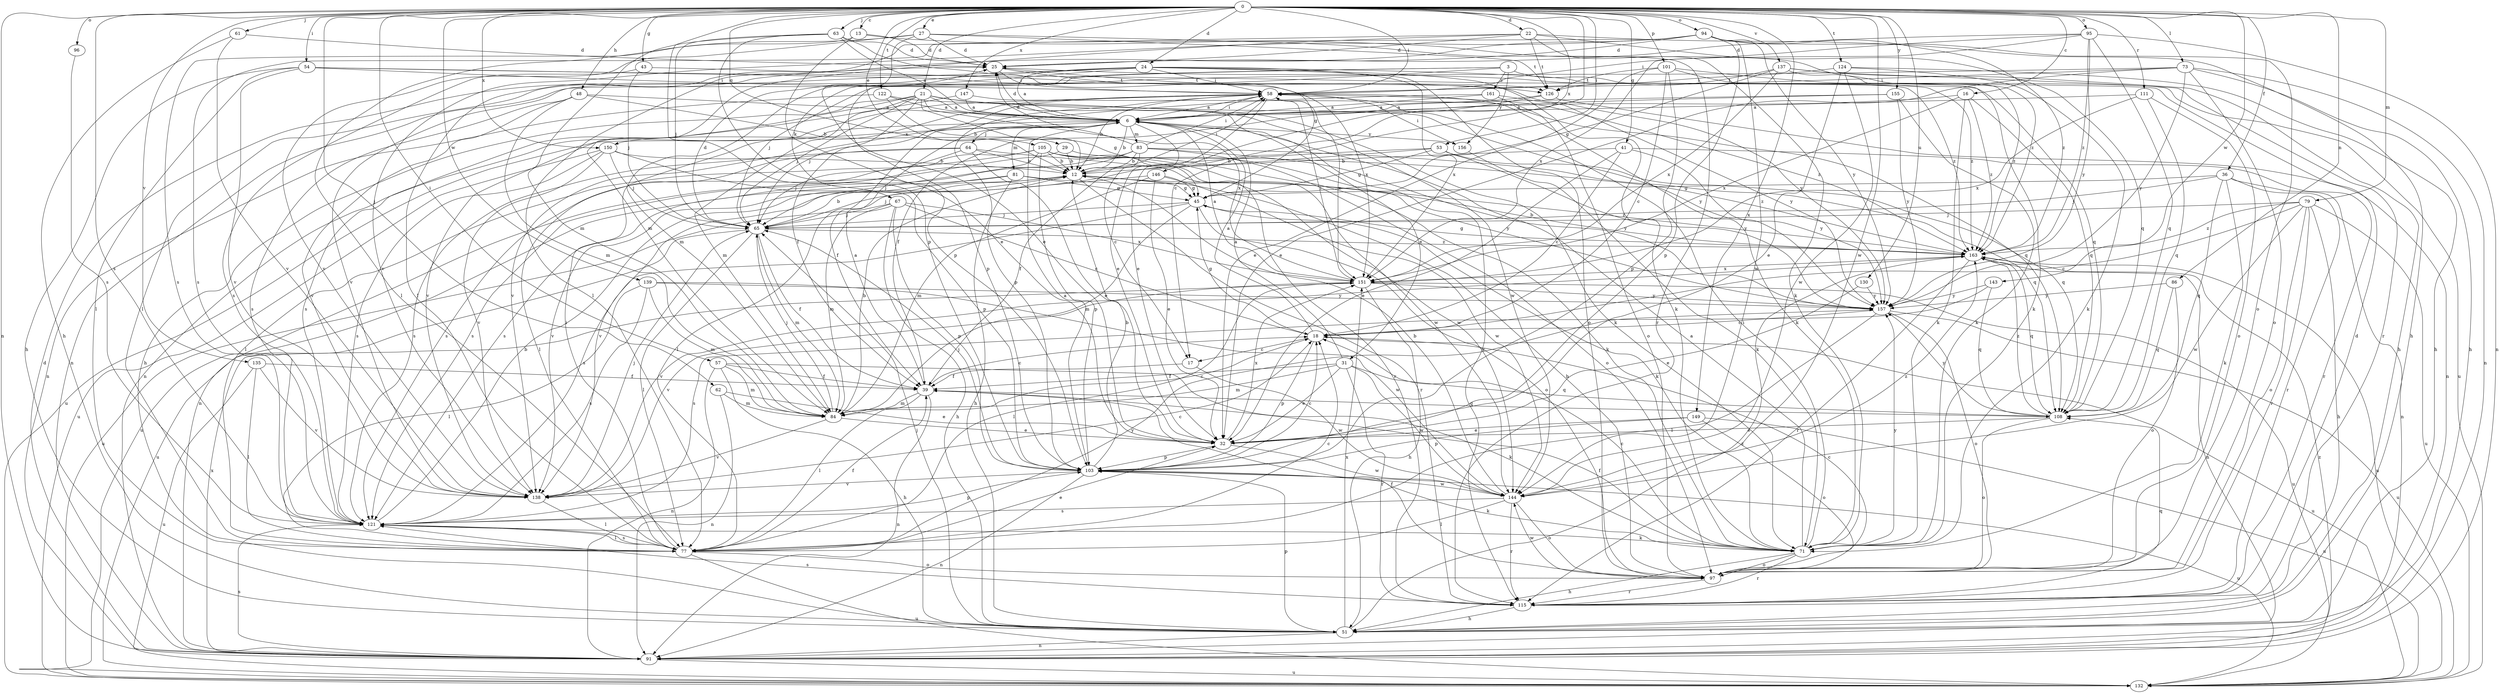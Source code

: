 strict digraph  {
0;
3;
6;
12;
13;
16;
17;
18;
21;
22;
24;
25;
27;
29;
31;
32;
36;
39;
41;
43;
45;
48;
51;
53;
54;
57;
58;
61;
62;
63;
64;
65;
67;
71;
73;
77;
79;
81;
83;
84;
86;
91;
94;
95;
96;
97;
101;
103;
105;
108;
111;
115;
121;
122;
124;
126;
130;
132;
135;
137;
138;
139;
143;
144;
146;
147;
149;
150;
151;
155;
156;
157;
161;
163;
0 -> 13  [label=c];
0 -> 16  [label=c];
0 -> 17  [label=c];
0 -> 21  [label=d];
0 -> 22  [label=d];
0 -> 24  [label=d];
0 -> 27  [label=e];
0 -> 29  [label=e];
0 -> 36  [label=f];
0 -> 41  [label=g];
0 -> 43  [label=g];
0 -> 48  [label=h];
0 -> 53  [label=i];
0 -> 54  [label=i];
0 -> 57  [label=i];
0 -> 58  [label=i];
0 -> 61  [label=j];
0 -> 62  [label=j];
0 -> 63  [label=j];
0 -> 73  [label=l];
0 -> 79  [label=m];
0 -> 86  [label=n];
0 -> 91  [label=n];
0 -> 94  [label=o];
0 -> 95  [label=o];
0 -> 96  [label=o];
0 -> 101  [label=p];
0 -> 103  [label=p];
0 -> 105  [label=q];
0 -> 111  [label=r];
0 -> 121  [label=s];
0 -> 122  [label=t];
0 -> 124  [label=t];
0 -> 130  [label=u];
0 -> 135  [label=v];
0 -> 137  [label=v];
0 -> 139  [label=w];
0 -> 143  [label=w];
0 -> 144  [label=w];
0 -> 146  [label=x];
0 -> 147  [label=x];
0 -> 149  [label=x];
0 -> 150  [label=x];
0 -> 155  [label=y];
3 -> 67  [label=k];
3 -> 91  [label=n];
3 -> 103  [label=p];
3 -> 156  [label=y];
3 -> 161  [label=z];
3 -> 163  [label=z];
6 -> 12  [label=b];
6 -> 17  [label=c];
6 -> 25  [label=d];
6 -> 31  [label=e];
6 -> 39  [label=f];
6 -> 58  [label=i];
6 -> 64  [label=j];
6 -> 81  [label=m];
6 -> 83  [label=m];
6 -> 132  [label=u];
6 -> 150  [label=x];
6 -> 156  [label=y];
12 -> 45  [label=g];
12 -> 58  [label=i];
12 -> 115  [label=r];
12 -> 138  [label=v];
13 -> 25  [label=d];
13 -> 77  [label=l];
13 -> 103  [label=p];
13 -> 163  [label=z];
16 -> 6  [label=a];
16 -> 71  [label=k];
16 -> 108  [label=q];
16 -> 151  [label=x];
16 -> 163  [label=z];
17 -> 39  [label=f];
17 -> 144  [label=w];
18 -> 6  [label=a];
18 -> 17  [label=c];
18 -> 45  [label=g];
18 -> 103  [label=p];
18 -> 132  [label=u];
21 -> 6  [label=a];
21 -> 39  [label=f];
21 -> 45  [label=g];
21 -> 51  [label=h];
21 -> 65  [label=j];
21 -> 71  [label=k];
21 -> 84  [label=m];
21 -> 115  [label=r];
21 -> 138  [label=v];
21 -> 144  [label=w];
21 -> 151  [label=x];
22 -> 25  [label=d];
22 -> 51  [label=h];
22 -> 71  [label=k];
22 -> 77  [label=l];
22 -> 84  [label=m];
22 -> 108  [label=q];
22 -> 126  [label=t];
24 -> 6  [label=a];
24 -> 58  [label=i];
24 -> 71  [label=k];
24 -> 77  [label=l];
24 -> 84  [label=m];
24 -> 97  [label=o];
24 -> 138  [label=v];
24 -> 151  [label=x];
24 -> 163  [label=z];
25 -> 58  [label=i];
25 -> 126  [label=t];
25 -> 157  [label=y];
27 -> 25  [label=d];
27 -> 32  [label=e];
27 -> 115  [label=r];
27 -> 121  [label=s];
27 -> 126  [label=t];
27 -> 138  [label=v];
29 -> 12  [label=b];
29 -> 121  [label=s];
29 -> 163  [label=z];
31 -> 6  [label=a];
31 -> 32  [label=e];
31 -> 39  [label=f];
31 -> 84  [label=m];
31 -> 108  [label=q];
31 -> 115  [label=r];
31 -> 144  [label=w];
32 -> 103  [label=p];
32 -> 144  [label=w];
32 -> 151  [label=x];
36 -> 45  [label=g];
36 -> 65  [label=j];
36 -> 71  [label=k];
36 -> 91  [label=n];
36 -> 108  [label=q];
36 -> 115  [label=r];
39 -> 6  [label=a];
39 -> 18  [label=c];
39 -> 77  [label=l];
39 -> 84  [label=m];
39 -> 91  [label=n];
39 -> 108  [label=q];
41 -> 12  [label=b];
41 -> 18  [label=c];
41 -> 32  [label=e];
41 -> 115  [label=r];
41 -> 157  [label=y];
43 -> 65  [label=j];
43 -> 121  [label=s];
43 -> 126  [label=t];
45 -> 65  [label=j];
45 -> 71  [label=k];
45 -> 84  [label=m];
45 -> 97  [label=o];
45 -> 121  [label=s];
48 -> 6  [label=a];
48 -> 12  [label=b];
48 -> 84  [label=m];
48 -> 121  [label=s];
48 -> 138  [label=v];
51 -> 65  [label=j];
51 -> 91  [label=n];
51 -> 103  [label=p];
51 -> 151  [label=x];
51 -> 163  [label=z];
53 -> 12  [label=b];
53 -> 45  [label=g];
53 -> 77  [label=l];
53 -> 108  [label=q];
53 -> 157  [label=y];
54 -> 51  [label=h];
54 -> 58  [label=i];
54 -> 77  [label=l];
54 -> 108  [label=q];
54 -> 138  [label=v];
54 -> 151  [label=x];
57 -> 39  [label=f];
57 -> 51  [label=h];
57 -> 71  [label=k];
57 -> 84  [label=m];
57 -> 91  [label=n];
58 -> 6  [label=a];
58 -> 12  [label=b];
58 -> 32  [label=e];
58 -> 65  [label=j];
58 -> 71  [label=k];
58 -> 91  [label=n];
58 -> 103  [label=p];
58 -> 151  [label=x];
58 -> 163  [label=z];
61 -> 25  [label=d];
61 -> 51  [label=h];
61 -> 138  [label=v];
62 -> 32  [label=e];
62 -> 84  [label=m];
62 -> 91  [label=n];
63 -> 6  [label=a];
63 -> 25  [label=d];
63 -> 32  [label=e];
63 -> 45  [label=g];
63 -> 65  [label=j];
63 -> 84  [label=m];
64 -> 12  [label=b];
64 -> 32  [label=e];
64 -> 65  [label=j];
64 -> 77  [label=l];
64 -> 121  [label=s];
64 -> 144  [label=w];
65 -> 12  [label=b];
65 -> 25  [label=d];
65 -> 39  [label=f];
65 -> 77  [label=l];
65 -> 84  [label=m];
65 -> 132  [label=u];
65 -> 163  [label=z];
67 -> 18  [label=c];
67 -> 51  [label=h];
67 -> 65  [label=j];
67 -> 84  [label=m];
67 -> 103  [label=p];
67 -> 132  [label=u];
67 -> 151  [label=x];
71 -> 6  [label=a];
71 -> 18  [label=c];
71 -> 39  [label=f];
71 -> 51  [label=h];
71 -> 58  [label=i];
71 -> 97  [label=o];
71 -> 115  [label=r];
71 -> 157  [label=y];
73 -> 32  [label=e];
73 -> 51  [label=h];
73 -> 58  [label=i];
73 -> 65  [label=j];
73 -> 91  [label=n];
73 -> 97  [label=o];
73 -> 157  [label=y];
77 -> 18  [label=c];
77 -> 32  [label=e];
77 -> 39  [label=f];
77 -> 58  [label=i];
77 -> 97  [label=o];
77 -> 121  [label=s];
77 -> 132  [label=u];
77 -> 157  [label=y];
79 -> 18  [label=c];
79 -> 51  [label=h];
79 -> 65  [label=j];
79 -> 97  [label=o];
79 -> 115  [label=r];
79 -> 132  [label=u];
79 -> 144  [label=w];
79 -> 163  [label=z];
81 -> 45  [label=g];
81 -> 51  [label=h];
81 -> 132  [label=u];
81 -> 138  [label=v];
81 -> 163  [label=z];
83 -> 12  [label=b];
83 -> 25  [label=d];
83 -> 39  [label=f];
83 -> 58  [label=i];
83 -> 91  [label=n];
83 -> 97  [label=o];
83 -> 108  [label=q];
83 -> 121  [label=s];
83 -> 157  [label=y];
84 -> 12  [label=b];
84 -> 18  [label=c];
84 -> 32  [label=e];
84 -> 65  [label=j];
84 -> 138  [label=v];
86 -> 97  [label=o];
86 -> 108  [label=q];
86 -> 157  [label=y];
91 -> 25  [label=d];
91 -> 121  [label=s];
91 -> 132  [label=u];
91 -> 151  [label=x];
91 -> 163  [label=z];
94 -> 25  [label=d];
94 -> 77  [label=l];
94 -> 97  [label=o];
94 -> 103  [label=p];
94 -> 121  [label=s];
94 -> 138  [label=v];
94 -> 144  [label=w];
94 -> 157  [label=y];
94 -> 163  [label=z];
95 -> 25  [label=d];
95 -> 58  [label=i];
95 -> 91  [label=n];
95 -> 108  [label=q];
95 -> 151  [label=x];
95 -> 157  [label=y];
95 -> 163  [label=z];
96 -> 121  [label=s];
97 -> 12  [label=b];
97 -> 18  [label=c];
97 -> 39  [label=f];
97 -> 115  [label=r];
97 -> 144  [label=w];
101 -> 18  [label=c];
101 -> 32  [label=e];
101 -> 71  [label=k];
101 -> 103  [label=p];
101 -> 126  [label=t];
101 -> 132  [label=u];
103 -> 6  [label=a];
103 -> 12  [label=b];
103 -> 18  [label=c];
103 -> 65  [label=j];
103 -> 71  [label=k];
103 -> 91  [label=n];
103 -> 132  [label=u];
103 -> 138  [label=v];
103 -> 144  [label=w];
105 -> 12  [label=b];
105 -> 65  [label=j];
105 -> 71  [label=k];
105 -> 77  [label=l];
105 -> 103  [label=p];
105 -> 115  [label=r];
105 -> 121  [label=s];
105 -> 144  [label=w];
105 -> 157  [label=y];
108 -> 32  [label=e];
108 -> 97  [label=o];
108 -> 157  [label=y];
108 -> 163  [label=z];
111 -> 6  [label=a];
111 -> 97  [label=o];
111 -> 108  [label=q];
111 -> 151  [label=x];
115 -> 25  [label=d];
115 -> 51  [label=h];
115 -> 108  [label=q];
115 -> 121  [label=s];
121 -> 12  [label=b];
121 -> 71  [label=k];
121 -> 77  [label=l];
121 -> 103  [label=p];
122 -> 6  [label=a];
122 -> 12  [label=b];
122 -> 91  [label=n];
122 -> 157  [label=y];
124 -> 32  [label=e];
124 -> 51  [label=h];
124 -> 58  [label=i];
124 -> 71  [label=k];
124 -> 144  [label=w];
126 -> 6  [label=a];
126 -> 32  [label=e];
126 -> 91  [label=n];
130 -> 32  [label=e];
130 -> 157  [label=y];
135 -> 39  [label=f];
135 -> 77  [label=l];
135 -> 132  [label=u];
135 -> 138  [label=v];
137 -> 45  [label=g];
137 -> 51  [label=h];
137 -> 115  [label=r];
137 -> 126  [label=t];
137 -> 151  [label=x];
137 -> 163  [label=z];
138 -> 18  [label=c];
138 -> 65  [label=j];
138 -> 77  [label=l];
139 -> 77  [label=l];
139 -> 84  [label=m];
139 -> 121  [label=s];
139 -> 144  [label=w];
139 -> 157  [label=y];
143 -> 108  [label=q];
143 -> 121  [label=s];
143 -> 157  [label=y];
144 -> 12  [label=b];
144 -> 77  [label=l];
144 -> 97  [label=o];
144 -> 115  [label=r];
144 -> 121  [label=s];
144 -> 163  [label=z];
146 -> 32  [label=e];
146 -> 45  [label=g];
146 -> 65  [label=j];
146 -> 84  [label=m];
146 -> 144  [label=w];
147 -> 6  [label=a];
147 -> 108  [label=q];
147 -> 121  [label=s];
149 -> 32  [label=e];
149 -> 97  [label=o];
149 -> 103  [label=p];
149 -> 132  [label=u];
150 -> 12  [label=b];
150 -> 65  [label=j];
150 -> 103  [label=p];
150 -> 121  [label=s];
150 -> 132  [label=u];
150 -> 138  [label=v];
151 -> 6  [label=a];
151 -> 51  [label=h];
151 -> 58  [label=i];
151 -> 77  [label=l];
151 -> 132  [label=u];
151 -> 138  [label=v];
151 -> 157  [label=y];
155 -> 6  [label=a];
155 -> 39  [label=f];
155 -> 71  [label=k];
155 -> 157  [label=y];
156 -> 58  [label=i];
156 -> 71  [label=k];
157 -> 18  [label=c];
157 -> 77  [label=l];
157 -> 97  [label=o];
157 -> 132  [label=u];
161 -> 6  [label=a];
161 -> 97  [label=o];
161 -> 138  [label=v];
161 -> 157  [label=y];
163 -> 12  [label=b];
163 -> 45  [label=g];
163 -> 91  [label=n];
163 -> 108  [label=q];
163 -> 115  [label=r];
163 -> 132  [label=u];
163 -> 138  [label=v];
163 -> 151  [label=x];
}
